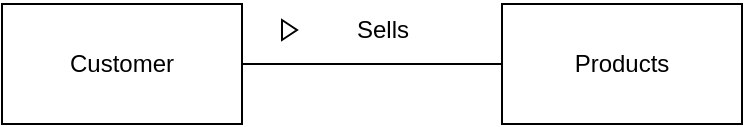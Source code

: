 <mxfile version="22.0.4" type="github">
  <diagram id="R2lEEEUBdFMjLlhIrx00" name="Page-1">
    <mxGraphModel dx="443" dy="238" grid="1" gridSize="10" guides="1" tooltips="1" connect="1" arrows="1" fold="1" page="1" pageScale="1" pageWidth="850" pageHeight="1100" math="0" shadow="0" extFonts="Permanent Marker^https://fonts.googleapis.com/css?family=Permanent+Marker">
      <root>
        <mxCell id="0" />
        <mxCell id="1" parent="0" />
        <mxCell id="ttRCIhhdiCi-pdNGBrMf-1" value="Customer" style="rounded=0;whiteSpace=wrap;html=1;" vertex="1" parent="1">
          <mxGeometry x="80" y="80" width="120" height="60" as="geometry" />
        </mxCell>
        <mxCell id="ttRCIhhdiCi-pdNGBrMf-2" value="Products" style="rounded=0;whiteSpace=wrap;html=1;" vertex="1" parent="1">
          <mxGeometry x="330" y="80" width="120" height="60" as="geometry" />
        </mxCell>
        <mxCell id="ttRCIhhdiCi-pdNGBrMf-5" value="" style="endArrow=none;html=1;rounded=0;exitX=1;exitY=0.5;exitDx=0;exitDy=0;entryX=0;entryY=0.5;entryDx=0;entryDy=0;" edge="1" parent="1" source="ttRCIhhdiCi-pdNGBrMf-1" target="ttRCIhhdiCi-pdNGBrMf-2">
          <mxGeometry width="50" height="50" relative="1" as="geometry">
            <mxPoint x="200" y="140" as="sourcePoint" />
            <mxPoint x="250" y="90" as="targetPoint" />
          </mxGeometry>
        </mxCell>
        <mxCell id="ttRCIhhdiCi-pdNGBrMf-6" value="" style="triangle;whiteSpace=wrap;html=1;" vertex="1" parent="1">
          <mxGeometry x="220" y="88" width="7.5" height="10" as="geometry" />
        </mxCell>
        <mxCell id="ttRCIhhdiCi-pdNGBrMf-8" value="Sells" style="text;html=1;align=center;verticalAlign=middle;resizable=0;points=[];autosize=1;strokeColor=none;fillColor=none;" vertex="1" parent="1">
          <mxGeometry x="245" y="78" width="50" height="30" as="geometry" />
        </mxCell>
      </root>
    </mxGraphModel>
  </diagram>
</mxfile>
